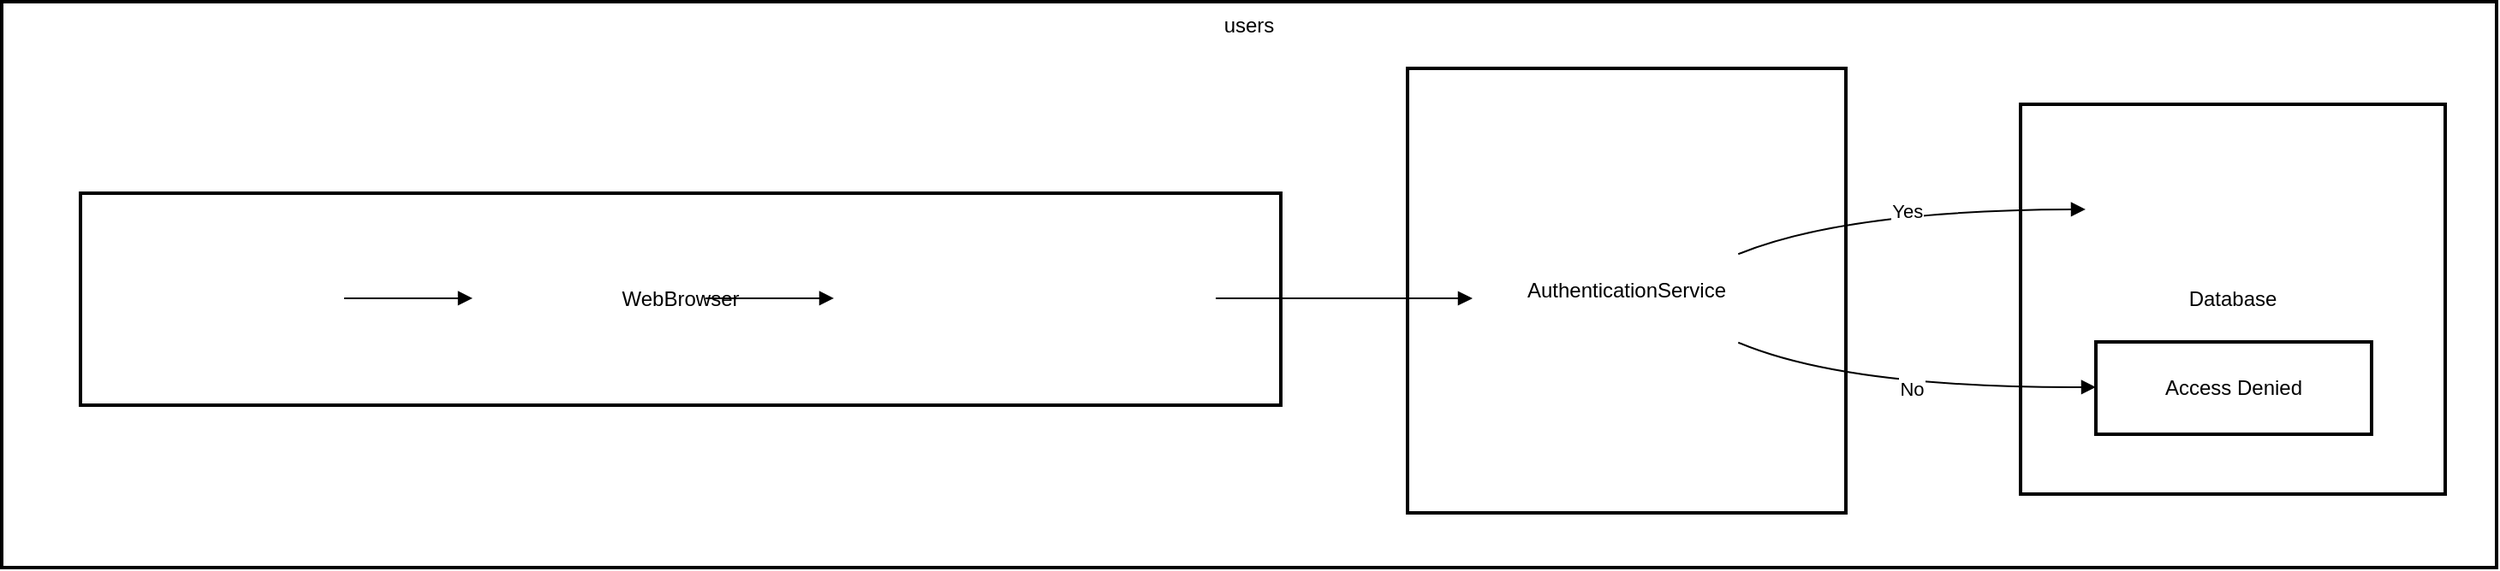 <mxfile version="26.1.3">
  <diagram name="Trang-1" id="M3wreFUjeMKDufW3xH2q">
    <mxGraphModel>
      <root>
        <mxCell id="0" />
        <mxCell id="1" parent="0" />
        <mxCell id="2" value="users" style="whiteSpace=wrap;strokeWidth=2;verticalAlign=top;" vertex="1" parent="1">
          <mxGeometry x="8" y="8" width="1457" height="331" as="geometry" />
        </mxCell>
        <mxCell id="3" value="Generate Token" style="whiteSpace=wrap;strokeWidth=2;" vertex="1" parent="2">
          <mxGeometry x="1217" y="95" width="173" height="54" as="geometry" />
        </mxCell>
        <mxCell id="4" value="Database" style="whiteSpace=wrap;strokeWidth=2;" vertex="1" parent="2">
          <mxGeometry x="1179" y="60" width="248" height="228" as="geometry" />
        </mxCell>
        <mxCell id="5" value="AdBlock" style="whiteSpace=wrap;strokeWidth=2;" vertex="1" parent="2">
          <mxGeometry x="83" y="147" width="117" height="54" as="geometry" />
        </mxCell>
        <mxCell id="6" value="Login Page" style="whiteSpace=wrap;strokeWidth=2;" vertex="1" parent="2">
          <mxGeometry x="275" y="147" width="136" height="54" as="geometry" />
        </mxCell>
        <mxCell id="7" value="Authentication Service" style="whiteSpace=wrap;strokeWidth=2;" vertex="1" parent="2">
          <mxGeometry x="486" y="147" width="223" height="54" as="geometry" />
        </mxCell>
        <mxCell id="8" value="Credentials Valid?" style="rhombus;strokeWidth=2;whiteSpace=wrap;" vertex="1" parent="2">
          <mxGeometry x="859" y="83" width="181" height="181" as="geometry" />
        </mxCell>
        <mxCell id="9" value="Access Denied" style="whiteSpace=wrap;strokeWidth=2;" vertex="1" parent="2">
          <mxGeometry x="1223" y="199" width="161" height="54" as="geometry" />
        </mxCell>
        <mxCell id="10" value="AuthenticationService" style="whiteSpace=wrap;strokeWidth=2;" vertex="1" parent="2">
          <mxGeometry x="821" y="39" width="256" height="260" as="geometry" />
        </mxCell>
        <mxCell id="11" value="WebBrowser" style="whiteSpace=wrap;strokeWidth=2;" vertex="1" parent="2">
          <mxGeometry x="46" y="112" width="701" height="124" as="geometry" />
        </mxCell>
        <mxCell id="12" value="" style="curved=1;startArrow=none;endArrow=block;exitX=1;exitY=0.49;entryX=0;entryY=0.49;" edge="1" parent="2" source="5" target="6">
          <mxGeometry relative="1" as="geometry">
            <Array as="points" />
          </mxGeometry>
        </mxCell>
        <mxCell id="13" value="" style="curved=1;startArrow=none;endArrow=block;exitX=1;exitY=0.49;entryX=0;entryY=0.49;" edge="1" parent="2" source="6" target="7">
          <mxGeometry relative="1" as="geometry">
            <Array as="points" />
          </mxGeometry>
        </mxCell>
        <mxCell id="14" value="" style="curved=1;startArrow=none;endArrow=block;exitX=1;exitY=0.49;entryX=0;entryY=0.5;" edge="1" parent="2" source="7" target="8">
          <mxGeometry relative="1" as="geometry">
            <Array as="points" />
          </mxGeometry>
        </mxCell>
        <mxCell id="15" value="Yes" style="curved=1;startArrow=none;endArrow=block;exitX=1;exitY=0.3;entryX=0;entryY=0.49;" edge="1" parent="2" source="8" target="3">
          <mxGeometry relative="1" as="geometry">
            <Array as="points">
              <mxPoint x="1077" y="122" />
            </Array>
          </mxGeometry>
        </mxCell>
        <mxCell id="16" value="No" style="curved=1;startArrow=none;endArrow=block;exitX=1;exitY=0.7;entryX=0;entryY=0.49;" edge="1" parent="2" source="8" target="9">
          <mxGeometry relative="1" as="geometry">
            <Array as="points">
              <mxPoint x="1077" y="226" />
            </Array>
          </mxGeometry>
        </mxCell>
      </root>
    </mxGraphModel>
  </diagram>
</mxfile>
